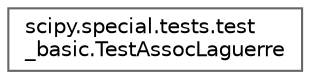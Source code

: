 digraph "Graphical Class Hierarchy"
{
 // LATEX_PDF_SIZE
  bgcolor="transparent";
  edge [fontname=Helvetica,fontsize=10,labelfontname=Helvetica,labelfontsize=10];
  node [fontname=Helvetica,fontsize=10,shape=box,height=0.2,width=0.4];
  rankdir="LR";
  Node0 [id="Node000000",label="scipy.special.tests.test\l_basic.TestAssocLaguerre",height=0.2,width=0.4,color="grey40", fillcolor="white", style="filled",URL="$dc/dea/classscipy_1_1special_1_1tests_1_1test__basic_1_1TestAssocLaguerre.html",tooltip=" "];
}
